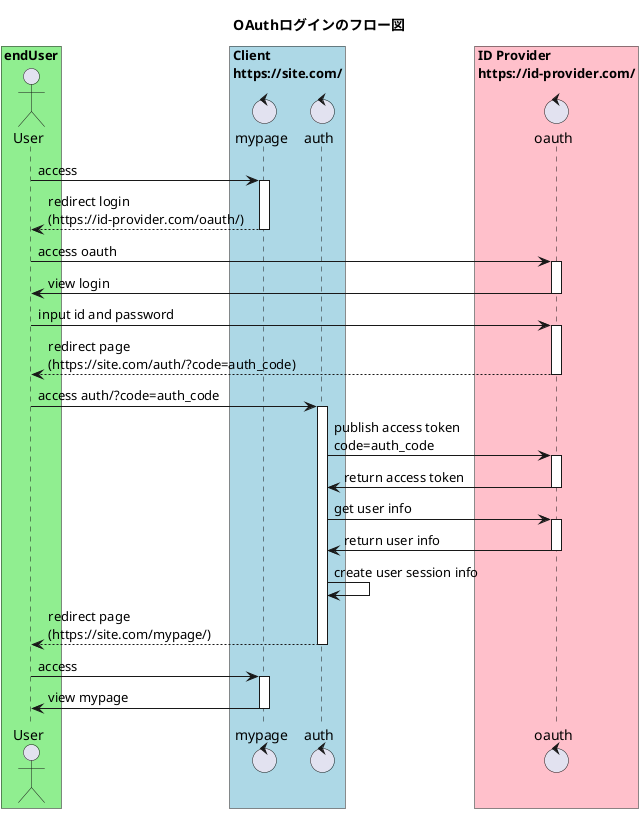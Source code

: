 OAuthログイン
@startuml
/' タイトル '/
title OAuthログインのフロー図
/' エンティティ '/
box "endUser" #LightGreen
  actor User
end box
box "Client\nhttps://site.com/" #LightBlue
  control mypage
  control auth
end box
box "ID Provider\nhttps://id-provider.com/" #Pink
  control oauth
end box

/' --------------------------------------------
OAuthログインの大まかな流れ
-------------------------------------------- '/

/' マイページにアクセス '/
User -> mypage : access
activate mypage
mypage --> User : redirect login\n(https://id-provider.com/oauth/)
deactivate mypage

/' ログインページ表示 '/
User -> oauth : access oauth
activate oauth
oauth -> User : view login
deactivate oauth

/' ログイン処理 '/
User -> oauth : input id and password
activate oauth
  oauth --> User : redirect page\n(https://site.com/auth/?code=auth_code)
deactivate oauth

/' トークン発行 '/
User -> auth : access auth/?code=auth_code
activate auth
  /' アクセストークンの発行 '/
  auth -> oauth : publish access token\ncode=auth_code
  activate oauth
    oauth -> auth : return access token
  deactivate oauth
  /' ユーザ情報取得 '/
  auth -> oauth : get user info
  activate oauth
    oauth -> auth : return user info
  deactivate oauth
  auth -> auth : create user session info
  auth --> User : redirect page\n(https://site.com/mypage/)
deactivate auth

User -> mypage : access
activate mypage
mypage -> User : view mypage
deactivate mypage

@enduml
